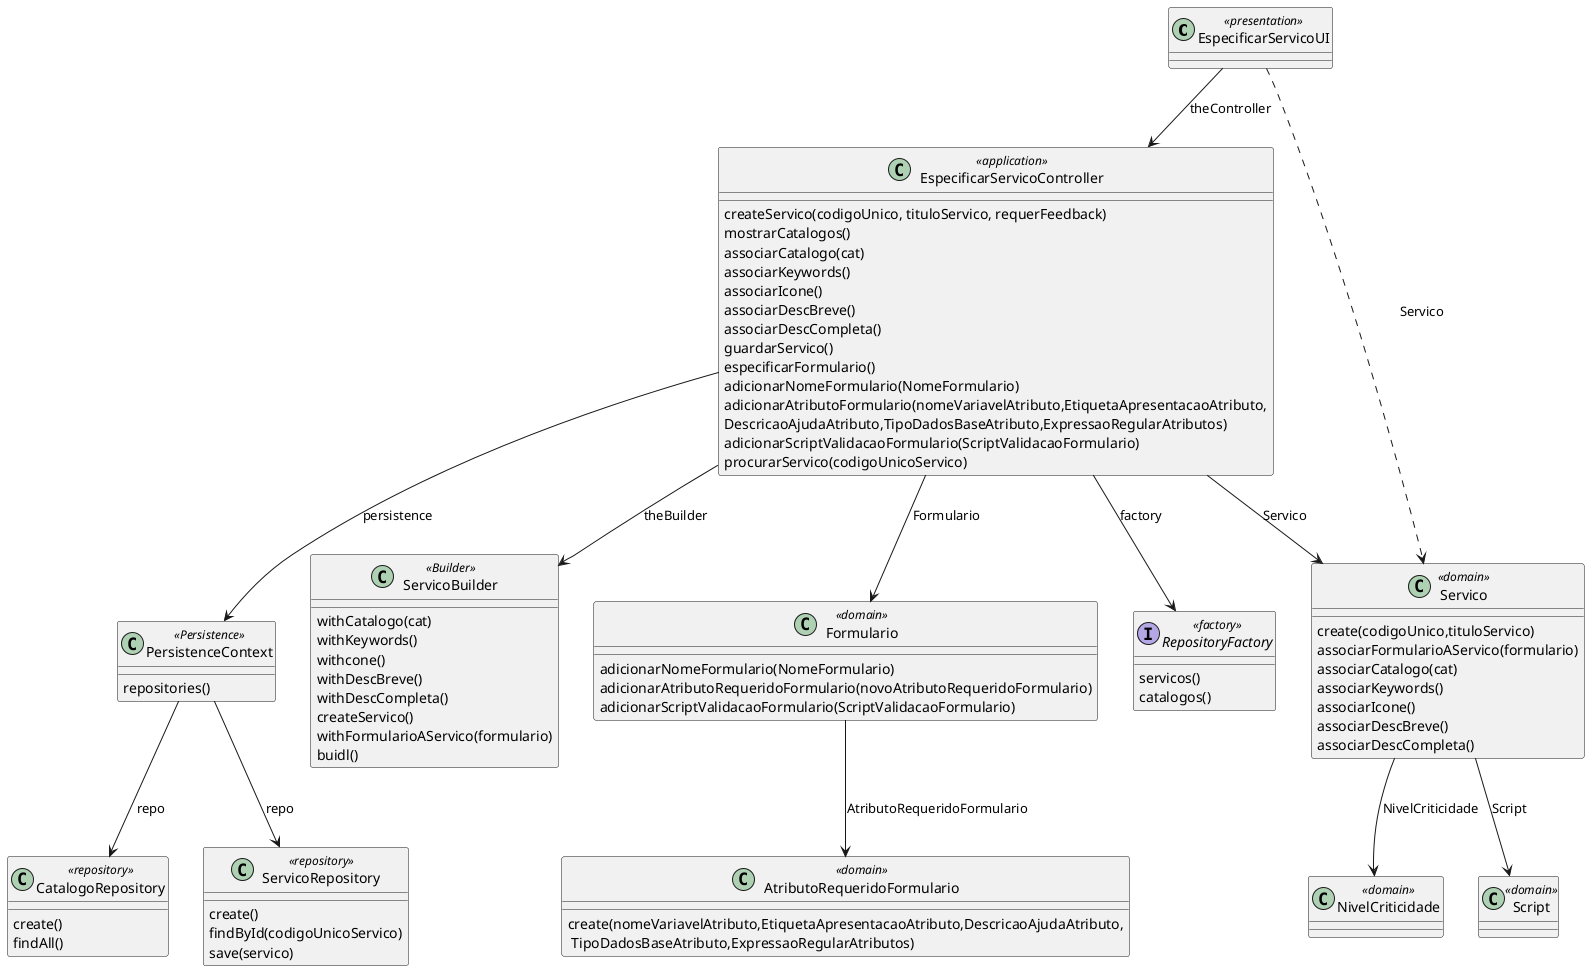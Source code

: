 @startuml
'https://plantuml.com/class-diagram


class EspecificarServicoUI <<presentation>>{

}

class EspecificarServicoController <<application>>{
createServico(codigoUnico, tituloServico, requerFeedback)
mostrarCatalogos()
associarCatalogo(cat)
associarKeywords()
associarIcone()
associarDescBreve()
associarDescCompleta()
guardarServico()
especificarFormulario()
adicionarNomeFormulario(NomeFormulario)
adicionarAtributoFormulario(nomeVariavelAtributo,EtiquetaApresentacaoAtributo,\nDescricaoAjudaAtributo,TipoDadosBaseAtributo,ExpressaoRegularAtributos)
adicionarScriptValidacaoFormulario(ScriptValidacaoFormulario)
procurarServico(codigoUnicoServico)
}

interface RepositoryFactory <<factory>>{
servicos()
catalogos()
}

class PersistenceContext <<Persistence>>{
repositories()
}

class Servico <<domain>>{
create(codigoUnico,tituloServico)
associarFormularioAServico(formulario)
associarCatalogo(cat)
associarKeywords()
associarIcone()
associarDescBreve()
associarDescCompleta()
}

class ServicoBuilder <<Builder>>{
withCatalogo(cat)
withKeywords()
withcone()
withDescBreve()
withDescCompleta()
createServico()
withFormularioAServico(formulario)
buidl()
}

class ServicoRepository <<repository>>{
create()
findById(codigoUnicoServico)
save(servico)
}

class CatalogoRepository <<repository>>{
create()
findAll()
}

class Formulario <<domain>>{
adicionarNomeFormulario(NomeFormulario)
adicionarAtributoRequeridoFormulario(novoAtributoRequeridoFormulario)
adicionarScriptValidacaoFormulario(ScriptValidacaoFormulario)
}

class Script <<domain>>{

}
class NivelCriticidade <<domain>>{

}

class AtributoRequeridoFormulario <<domain>>{
create(nomeVariavelAtributo,EtiquetaApresentacaoAtributo,DescricaoAjudaAtributo,\n TipoDadosBaseAtributo,ExpressaoRegularAtributos)
}

EspecificarServicoUI --> EspecificarServicoController : theController

EspecificarServicoUI ..> Servico : Servico

EspecificarServicoController --> Servico : Servico
EspecificarServicoController --> Formulario : Formulario
Formulario --> AtributoRequeridoFormulario : AtributoRequeridoFormulario
Servico --> Script : Script
Servico --> NivelCriticidade : NivelCriticidade
EspecificarServicoController --> ServicoBuilder : theBuilder

EspecificarServicoController --> RepositoryFactory : factory

EspecificarServicoController --> PersistenceContext : persistence
PersistenceContext --> ServicoRepository : repo
PersistenceContext --> CatalogoRepository : repo

@enduml